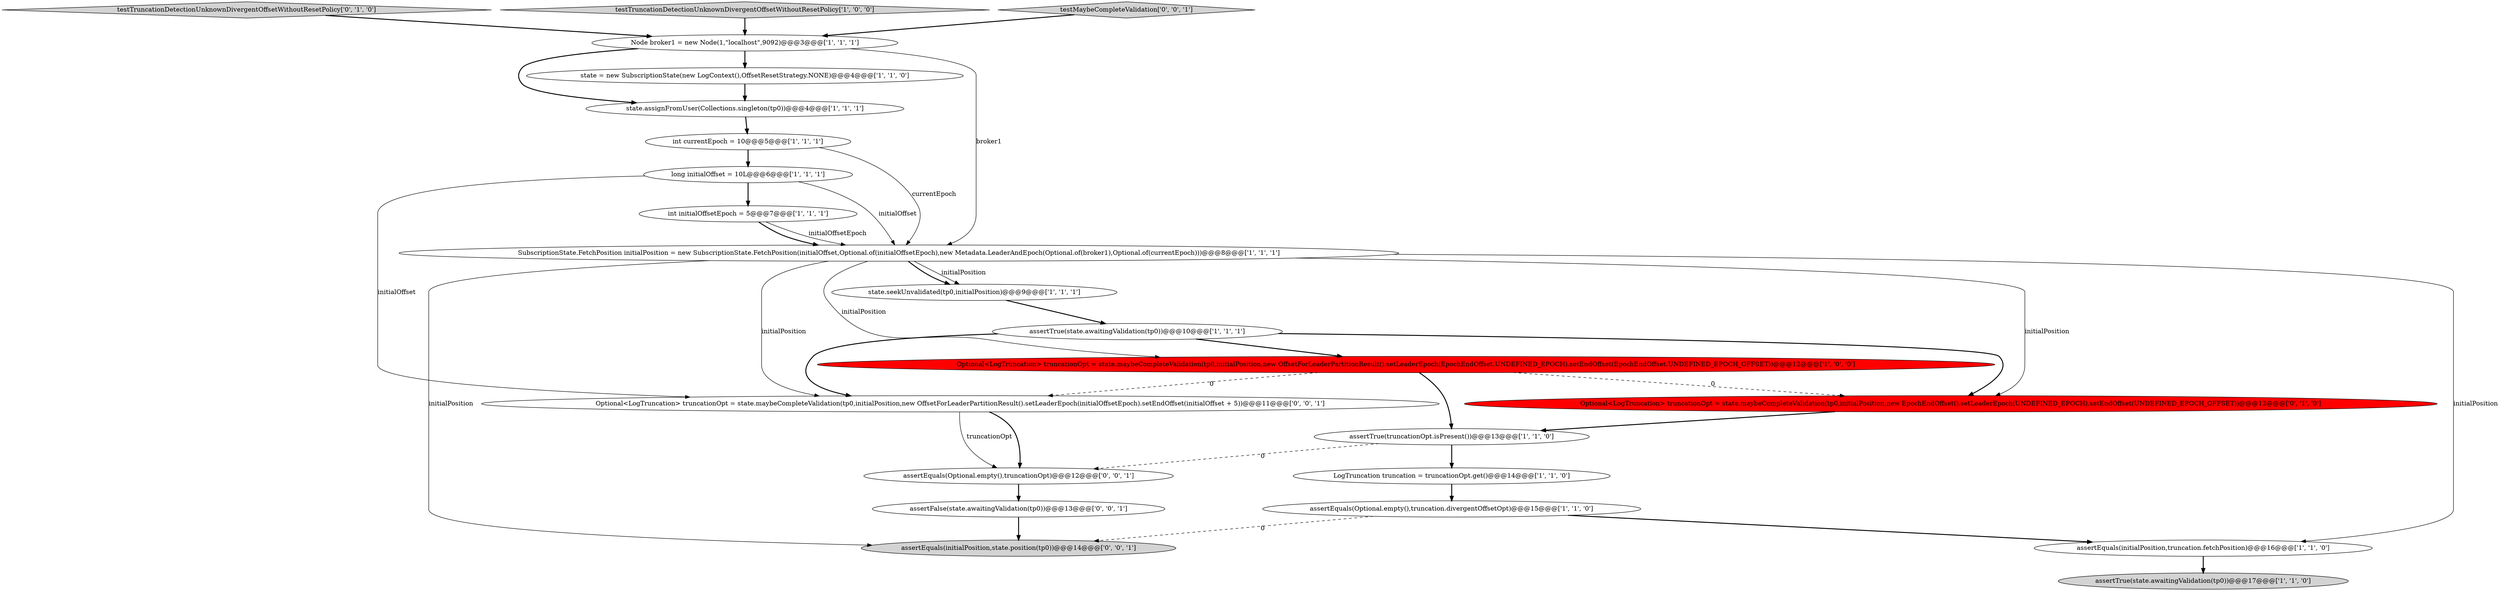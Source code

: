 digraph {
4 [style = filled, label = "state = new SubscriptionState(new LogContext(),OffsetResetStrategy.NONE)@@@4@@@['1', '1', '0']", fillcolor = white, shape = ellipse image = "AAA0AAABBB1BBB"];
16 [style = filled, label = "Optional<LogTruncation> truncationOpt = state.maybeCompleteValidation(tp0,initialPosition,new EpochEndOffset().setLeaderEpoch(UNDEFINED_EPOCH).setEndOffset(UNDEFINED_EPOCH_OFFSET))@@@12@@@['0', '1', '0']", fillcolor = red, shape = ellipse image = "AAA1AAABBB2BBB"];
5 [style = filled, label = "SubscriptionState.FetchPosition initialPosition = new SubscriptionState.FetchPosition(initialOffset,Optional.of(initialOffsetEpoch),new Metadata.LeaderAndEpoch(Optional.of(broker1),Optional.of(currentEpoch)))@@@8@@@['1', '1', '1']", fillcolor = white, shape = ellipse image = "AAA0AAABBB1BBB"];
17 [style = filled, label = "testTruncationDetectionUnknownDivergentOffsetWithoutResetPolicy['0', '1', '0']", fillcolor = lightgray, shape = diamond image = "AAA0AAABBB2BBB"];
0 [style = filled, label = "LogTruncation truncation = truncationOpt.get()@@@14@@@['1', '1', '0']", fillcolor = white, shape = ellipse image = "AAA0AAABBB1BBB"];
3 [style = filled, label = "Optional<LogTruncation> truncationOpt = state.maybeCompleteValidation(tp0,initialPosition,new OffsetForLeaderPartitionResult().setLeaderEpoch(EpochEndOffset.UNDEFINED_EPOCH).setEndOffset(EpochEndOffset.UNDEFINED_EPOCH_OFFSET))@@@12@@@['1', '0', '0']", fillcolor = red, shape = ellipse image = "AAA1AAABBB1BBB"];
9 [style = filled, label = "assertTrue(truncationOpt.isPresent())@@@13@@@['1', '1', '0']", fillcolor = white, shape = ellipse image = "AAA0AAABBB1BBB"];
1 [style = filled, label = "int currentEpoch = 10@@@5@@@['1', '1', '1']", fillcolor = white, shape = ellipse image = "AAA0AAABBB1BBB"];
11 [style = filled, label = "state.seekUnvalidated(tp0,initialPosition)@@@9@@@['1', '1', '1']", fillcolor = white, shape = ellipse image = "AAA0AAABBB1BBB"];
14 [style = filled, label = "assertTrue(state.awaitingValidation(tp0))@@@17@@@['1', '1', '0']", fillcolor = lightgray, shape = ellipse image = "AAA0AAABBB1BBB"];
2 [style = filled, label = "assertEquals(Optional.empty(),truncation.divergentOffsetOpt)@@@15@@@['1', '1', '0']", fillcolor = white, shape = ellipse image = "AAA0AAABBB1BBB"];
21 [style = filled, label = "Optional<LogTruncation> truncationOpt = state.maybeCompleteValidation(tp0,initialPosition,new OffsetForLeaderPartitionResult().setLeaderEpoch(initialOffsetEpoch).setEndOffset(initialOffset + 5))@@@11@@@['0', '0', '1']", fillcolor = white, shape = ellipse image = "AAA0AAABBB3BBB"];
18 [style = filled, label = "assertEquals(Optional.empty(),truncationOpt)@@@12@@@['0', '0', '1']", fillcolor = white, shape = ellipse image = "AAA0AAABBB3BBB"];
7 [style = filled, label = "int initialOffsetEpoch = 5@@@7@@@['1', '1', '1']", fillcolor = white, shape = ellipse image = "AAA0AAABBB1BBB"];
19 [style = filled, label = "assertEquals(initialPosition,state.position(tp0))@@@14@@@['0', '0', '1']", fillcolor = lightgray, shape = ellipse image = "AAA0AAABBB3BBB"];
12 [style = filled, label = "long initialOffset = 10L@@@6@@@['1', '1', '1']", fillcolor = white, shape = ellipse image = "AAA0AAABBB1BBB"];
20 [style = filled, label = "assertFalse(state.awaitingValidation(tp0))@@@13@@@['0', '0', '1']", fillcolor = white, shape = ellipse image = "AAA0AAABBB3BBB"];
15 [style = filled, label = "testTruncationDetectionUnknownDivergentOffsetWithoutResetPolicy['1', '0', '0']", fillcolor = lightgray, shape = diamond image = "AAA0AAABBB1BBB"];
22 [style = filled, label = "testMaybeCompleteValidation['0', '0', '1']", fillcolor = lightgray, shape = diamond image = "AAA0AAABBB3BBB"];
10 [style = filled, label = "Node broker1 = new Node(1,\"localhost\",9092)@@@3@@@['1', '1', '1']", fillcolor = white, shape = ellipse image = "AAA0AAABBB1BBB"];
13 [style = filled, label = "state.assignFromUser(Collections.singleton(tp0))@@@4@@@['1', '1', '1']", fillcolor = white, shape = ellipse image = "AAA0AAABBB1BBB"];
8 [style = filled, label = "assertTrue(state.awaitingValidation(tp0))@@@10@@@['1', '1', '1']", fillcolor = white, shape = ellipse image = "AAA0AAABBB1BBB"];
6 [style = filled, label = "assertEquals(initialPosition,truncation.fetchPosition)@@@16@@@['1', '1', '0']", fillcolor = white, shape = ellipse image = "AAA0AAABBB1BBB"];
17->10 [style = bold, label=""];
8->16 [style = bold, label=""];
5->21 [style = solid, label="initialPosition"];
15->10 [style = bold, label=""];
2->19 [style = dashed, label="0"];
5->11 [style = solid, label="initialPosition"];
9->0 [style = bold, label=""];
7->5 [style = solid, label="initialOffsetEpoch"];
5->6 [style = solid, label="initialPosition"];
21->18 [style = solid, label="truncationOpt"];
3->21 [style = dashed, label="0"];
2->6 [style = bold, label=""];
5->3 [style = solid, label="initialPosition"];
9->18 [style = dashed, label="0"];
12->21 [style = solid, label="initialOffset"];
0->2 [style = bold, label=""];
4->13 [style = bold, label=""];
8->3 [style = bold, label=""];
12->5 [style = solid, label="initialOffset"];
5->16 [style = solid, label="initialPosition"];
5->19 [style = solid, label="initialPosition"];
21->18 [style = bold, label=""];
12->7 [style = bold, label=""];
13->1 [style = bold, label=""];
6->14 [style = bold, label=""];
3->9 [style = bold, label=""];
18->20 [style = bold, label=""];
7->5 [style = bold, label=""];
10->13 [style = bold, label=""];
1->5 [style = solid, label="currentEpoch"];
22->10 [style = bold, label=""];
1->12 [style = bold, label=""];
10->4 [style = bold, label=""];
8->21 [style = bold, label=""];
11->8 [style = bold, label=""];
10->5 [style = solid, label="broker1"];
5->11 [style = bold, label=""];
20->19 [style = bold, label=""];
16->9 [style = bold, label=""];
3->16 [style = dashed, label="0"];
}
